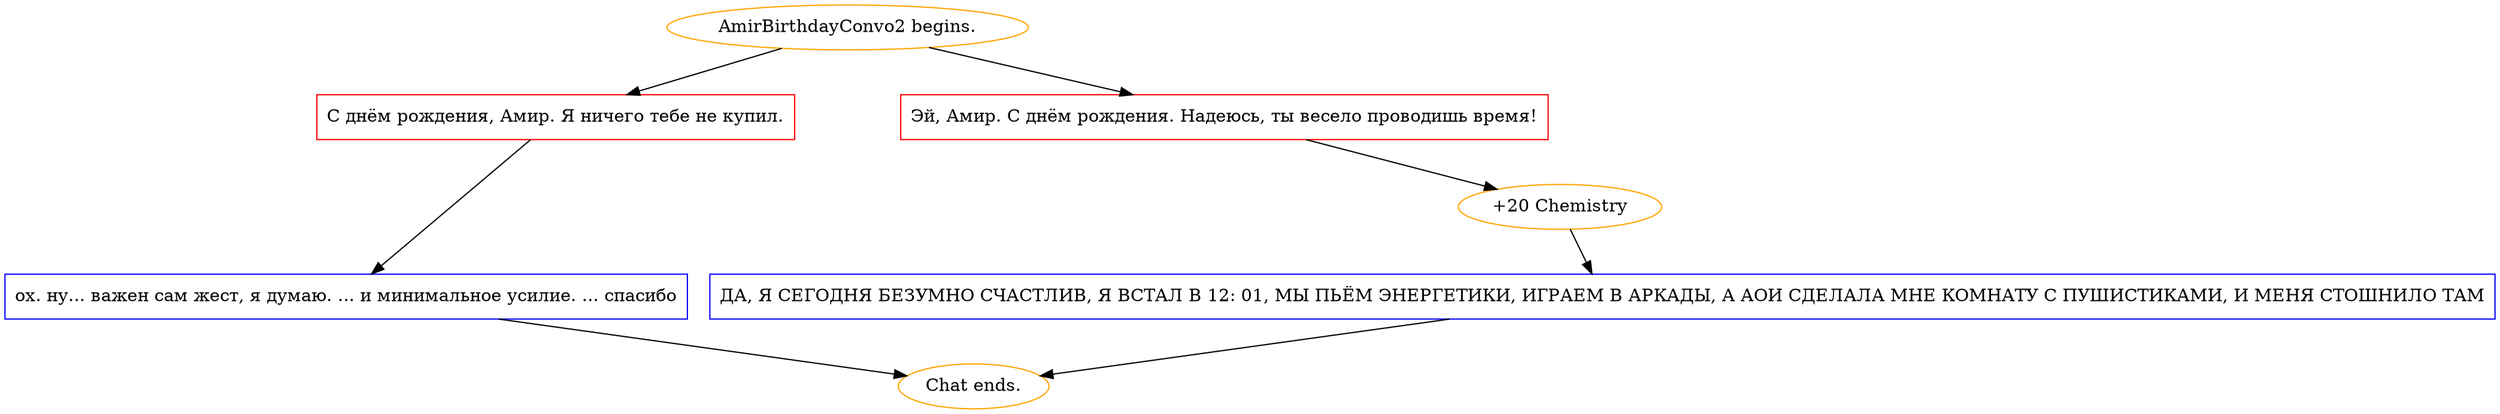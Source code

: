 digraph {
	"AmirBirthdayConvo2 begins." [color=orange];
		"AmirBirthdayConvo2 begins." -> j3929423192;
		"AmirBirthdayConvo2 begins." -> j2755251462;
	j3929423192 [label="С днём рождения, Амир. Я ничего тебе не купил.",shape=box,color=red];
		j3929423192 -> j656702655;
	j2755251462 [label="Эй, Амир. С днём рождения. Надеюсь, ты весело проводишь время!",shape=box,color=red];
		j2755251462 -> j3607317896;
	j656702655 [label="ох. ну... важен сам жест, я думаю. ... и минимальное усилие. ... спасибо",shape=box,color=blue];
		j656702655 -> "Chat ends.";
	j3607317896 [label="+20 Chemistry",color=orange];
		j3607317896 -> j2403998181;
	"Chat ends." [color=orange];
	j2403998181 [label="ДА, Я СЕГОДНЯ БЕЗУМНО СЧАСТЛИВ, Я ВСТАЛ В 12: 01, МЫ ПЬЁМ ЭНЕРГЕТИКИ, ИГРАЕМ В АРКАДЫ, А АОИ СДЕЛАЛА МНЕ КОМНАТУ С ПУШИСТИКАМИ, И МЕНЯ СТОШНИЛО ТАМ",shape=box,color=blue];
		j2403998181 -> "Chat ends.";
}